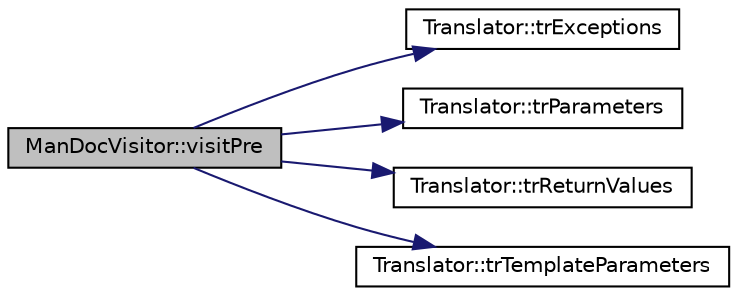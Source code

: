 digraph "ManDocVisitor::visitPre"
{
 // LATEX_PDF_SIZE
  edge [fontname="Helvetica",fontsize="10",labelfontname="Helvetica",labelfontsize="10"];
  node [fontname="Helvetica",fontsize="10",shape=record];
  rankdir="LR";
  Node1 [label="ManDocVisitor::visitPre",height=0.2,width=0.4,color="black", fillcolor="grey75", style="filled", fontcolor="black",tooltip=" "];
  Node1 -> Node2 [color="midnightblue",fontsize="10",style="solid"];
  Node2 [label="Translator::trExceptions",height=0.2,width=0.4,color="black", fillcolor="white", style="filled",URL="$classTranslator.html#a638f0cdaaad952acdd6830c76ff740fc",tooltip=" "];
  Node1 -> Node3 [color="midnightblue",fontsize="10",style="solid"];
  Node3 [label="Translator::trParameters",height=0.2,width=0.4,color="black", fillcolor="white", style="filled",URL="$classTranslator.html#aab8ec7804a21da51d6e6447d5dd19aea",tooltip=" "];
  Node1 -> Node4 [color="midnightblue",fontsize="10",style="solid"];
  Node4 [label="Translator::trReturnValues",height=0.2,width=0.4,color="black", fillcolor="white", style="filled",URL="$classTranslator.html#af3f57cf1b57db46a8958688c4945daad",tooltip=" "];
  Node1 -> Node5 [color="midnightblue",fontsize="10",style="solid"];
  Node5 [label="Translator::trTemplateParameters",height=0.2,width=0.4,color="black", fillcolor="white", style="filled",URL="$classTranslator.html#aad2e6bdd6f4e8d2b1eba09ff00c6db2e",tooltip=" "];
}
